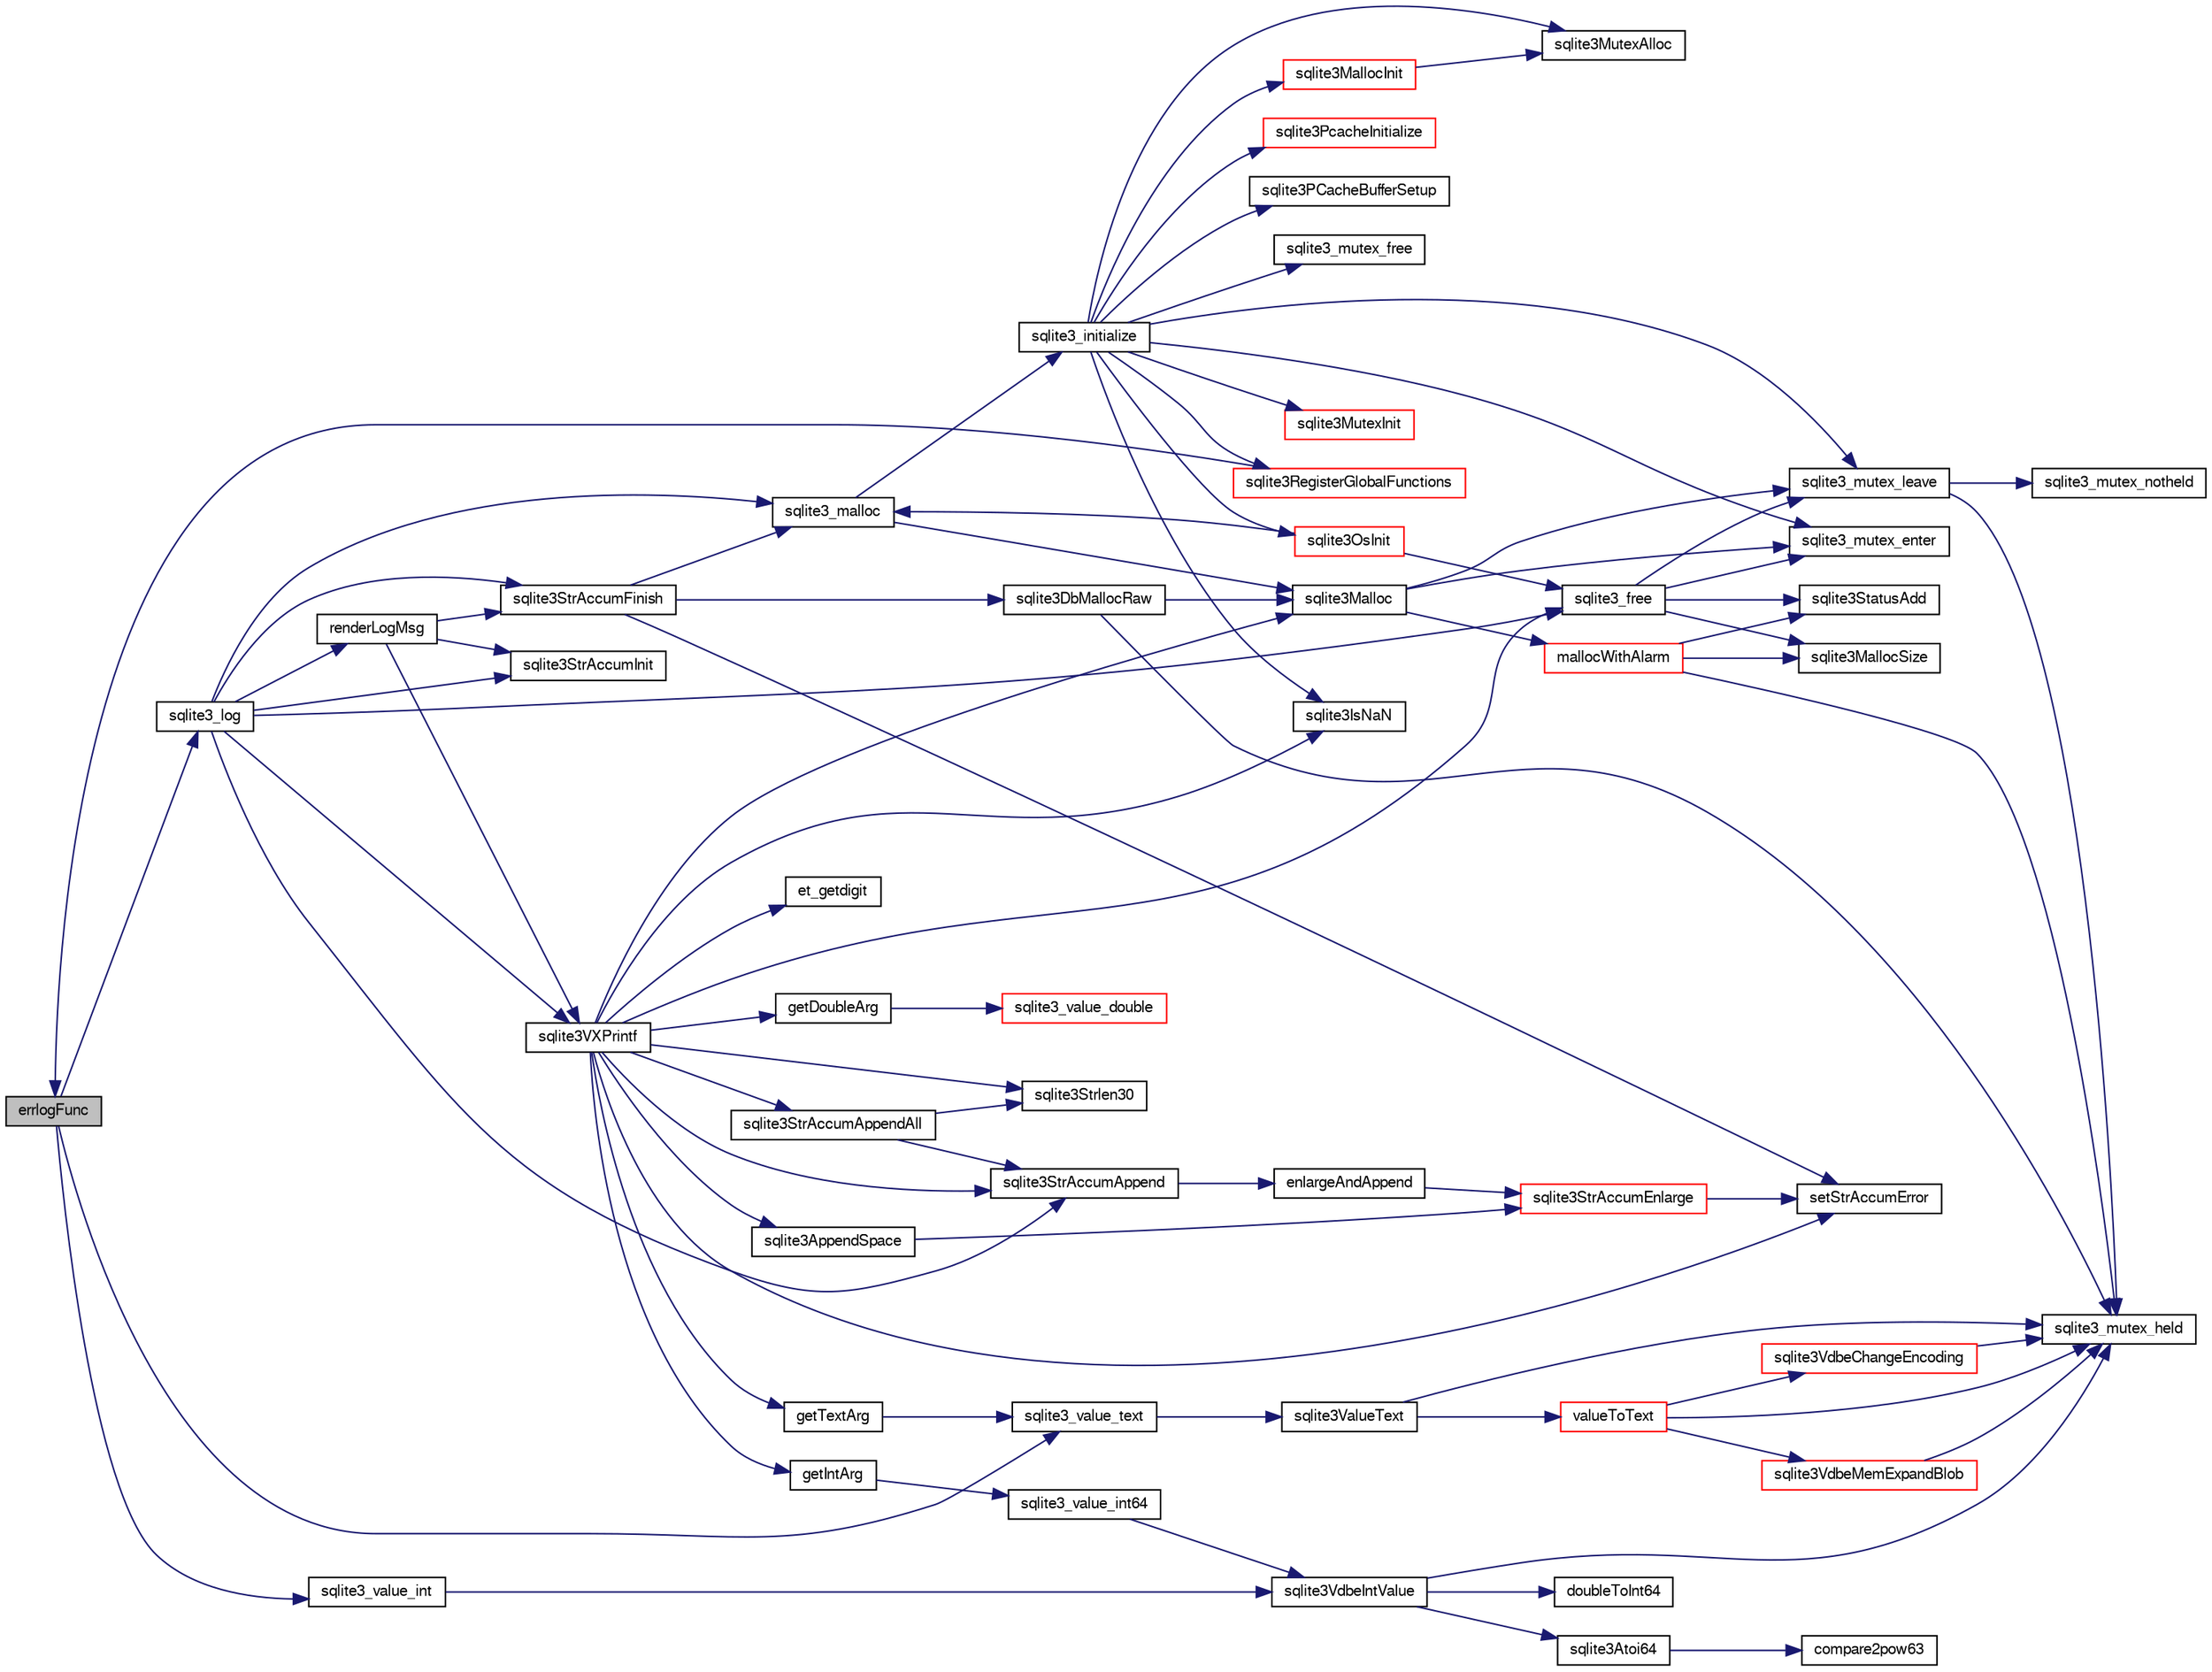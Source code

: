 digraph "errlogFunc"
{
  edge [fontname="FreeSans",fontsize="10",labelfontname="FreeSans",labelfontsize="10"];
  node [fontname="FreeSans",fontsize="10",shape=record];
  rankdir="LR";
  Node93560 [label="errlogFunc",height=0.2,width=0.4,color="black", fillcolor="grey75", style="filled", fontcolor="black"];
  Node93560 -> Node93561 [color="midnightblue",fontsize="10",style="solid",fontname="FreeSans"];
  Node93561 [label="sqlite3_log",height=0.2,width=0.4,color="black", fillcolor="white", style="filled",URL="$sqlite3_8c.html#a298c9699bf9c143662c6b1fec4b2dc3b"];
  Node93561 -> Node93562 [color="midnightblue",fontsize="10",style="solid",fontname="FreeSans"];
  Node93562 [label="renderLogMsg",height=0.2,width=0.4,color="black", fillcolor="white", style="filled",URL="$sqlite3_8c.html#a7a02b43ce0a27bb52085c7f446d115af"];
  Node93562 -> Node93563 [color="midnightblue",fontsize="10",style="solid",fontname="FreeSans"];
  Node93563 [label="sqlite3StrAccumInit",height=0.2,width=0.4,color="black", fillcolor="white", style="filled",URL="$sqlite3_8c.html#aabf95e113b9d54d519cd15a56215f560"];
  Node93562 -> Node93564 [color="midnightblue",fontsize="10",style="solid",fontname="FreeSans"];
  Node93564 [label="sqlite3VXPrintf",height=0.2,width=0.4,color="black", fillcolor="white", style="filled",URL="$sqlite3_8c.html#a63c25806c9bd4a2b76f9a0eb232c6bde"];
  Node93564 -> Node93565 [color="midnightblue",fontsize="10",style="solid",fontname="FreeSans"];
  Node93565 [label="sqlite3StrAccumAppend",height=0.2,width=0.4,color="black", fillcolor="white", style="filled",URL="$sqlite3_8c.html#a56664fa33def33c5a5245b623441d5e0"];
  Node93565 -> Node93566 [color="midnightblue",fontsize="10",style="solid",fontname="FreeSans"];
  Node93566 [label="enlargeAndAppend",height=0.2,width=0.4,color="black", fillcolor="white", style="filled",URL="$sqlite3_8c.html#a25b21e61dc0883d849890eaa8a18088a"];
  Node93566 -> Node93567 [color="midnightblue",fontsize="10",style="solid",fontname="FreeSans"];
  Node93567 [label="sqlite3StrAccumEnlarge",height=0.2,width=0.4,color="red", fillcolor="white", style="filled",URL="$sqlite3_8c.html#a38976500a97c69d65086eeccca82dd96"];
  Node93567 -> Node93568 [color="midnightblue",fontsize="10",style="solid",fontname="FreeSans"];
  Node93568 [label="setStrAccumError",height=0.2,width=0.4,color="black", fillcolor="white", style="filled",URL="$sqlite3_8c.html#a3dc479a1fc8ba1ab8edfe51f8a0b102c"];
  Node93564 -> Node93836 [color="midnightblue",fontsize="10",style="solid",fontname="FreeSans"];
  Node93836 [label="getIntArg",height=0.2,width=0.4,color="black", fillcolor="white", style="filled",URL="$sqlite3_8c.html#abff258963dbd9205fb299851a64c67be"];
  Node93836 -> Node93721 [color="midnightblue",fontsize="10",style="solid",fontname="FreeSans"];
  Node93721 [label="sqlite3_value_int64",height=0.2,width=0.4,color="black", fillcolor="white", style="filled",URL="$sqlite3_8c.html#ab38d8627f4750672e72712df0b709e0d"];
  Node93721 -> Node93709 [color="midnightblue",fontsize="10",style="solid",fontname="FreeSans"];
  Node93709 [label="sqlite3VdbeIntValue",height=0.2,width=0.4,color="black", fillcolor="white", style="filled",URL="$sqlite3_8c.html#a3dc28e3bfdbecf81633c3697a3aacd45"];
  Node93709 -> Node93571 [color="midnightblue",fontsize="10",style="solid",fontname="FreeSans"];
  Node93571 [label="sqlite3_mutex_held",height=0.2,width=0.4,color="black", fillcolor="white", style="filled",URL="$sqlite3_8c.html#acf77da68932b6bc163c5e68547ecc3e7"];
  Node93709 -> Node93710 [color="midnightblue",fontsize="10",style="solid",fontname="FreeSans"];
  Node93710 [label="doubleToInt64",height=0.2,width=0.4,color="black", fillcolor="white", style="filled",URL="$sqlite3_8c.html#a85975c48e5a38f9b8c99b72eb72ebc44"];
  Node93709 -> Node93711 [color="midnightblue",fontsize="10",style="solid",fontname="FreeSans"];
  Node93711 [label="sqlite3Atoi64",height=0.2,width=0.4,color="black", fillcolor="white", style="filled",URL="$sqlite3_8c.html#a5b13083911b3dc0a0b54f43acc686a39"];
  Node93711 -> Node93712 [color="midnightblue",fontsize="10",style="solid",fontname="FreeSans"];
  Node93712 [label="compare2pow63",height=0.2,width=0.4,color="black", fillcolor="white", style="filled",URL="$sqlite3_8c.html#adcbebdd3f570175519922276b83132e0"];
  Node93564 -> Node93583 [color="midnightblue",fontsize="10",style="solid",fontname="FreeSans"];
  Node93583 [label="sqlite3Malloc",height=0.2,width=0.4,color="black", fillcolor="white", style="filled",URL="$sqlite3_8c.html#a361a2eaa846b1885f123abe46f5d8b2b"];
  Node93583 -> Node93577 [color="midnightblue",fontsize="10",style="solid",fontname="FreeSans"];
  Node93577 [label="sqlite3_mutex_enter",height=0.2,width=0.4,color="black", fillcolor="white", style="filled",URL="$sqlite3_8c.html#a1c12cde690bd89f104de5cbad12a6bf5"];
  Node93583 -> Node93584 [color="midnightblue",fontsize="10",style="solid",fontname="FreeSans"];
  Node93584 [label="mallocWithAlarm",height=0.2,width=0.4,color="red", fillcolor="white", style="filled",URL="$sqlite3_8c.html#ab070d5cf8e48ec8a6a43cf025d48598b"];
  Node93584 -> Node93571 [color="midnightblue",fontsize="10",style="solid",fontname="FreeSans"];
  Node93584 -> Node93574 [color="midnightblue",fontsize="10",style="solid",fontname="FreeSans"];
  Node93574 [label="sqlite3MallocSize",height=0.2,width=0.4,color="black", fillcolor="white", style="filled",URL="$sqlite3_8c.html#acf5d2a5f35270bafb050bd2def576955"];
  Node93584 -> Node93578 [color="midnightblue",fontsize="10",style="solid",fontname="FreeSans"];
  Node93578 [label="sqlite3StatusAdd",height=0.2,width=0.4,color="black", fillcolor="white", style="filled",URL="$sqlite3_8c.html#afa029f93586aeab4cc85360905dae9cd"];
  Node93583 -> Node93579 [color="midnightblue",fontsize="10",style="solid",fontname="FreeSans"];
  Node93579 [label="sqlite3_mutex_leave",height=0.2,width=0.4,color="black", fillcolor="white", style="filled",URL="$sqlite3_8c.html#a5838d235601dbd3c1fa993555c6bcc93"];
  Node93579 -> Node93571 [color="midnightblue",fontsize="10",style="solid",fontname="FreeSans"];
  Node93579 -> Node93580 [color="midnightblue",fontsize="10",style="solid",fontname="FreeSans"];
  Node93580 [label="sqlite3_mutex_notheld",height=0.2,width=0.4,color="black", fillcolor="white", style="filled",URL="$sqlite3_8c.html#a83967c837c1c000d3b5adcfaa688f5dc"];
  Node93564 -> Node93568 [color="midnightblue",fontsize="10",style="solid",fontname="FreeSans"];
  Node93564 -> Node93837 [color="midnightblue",fontsize="10",style="solid",fontname="FreeSans"];
  Node93837 [label="getDoubleArg",height=0.2,width=0.4,color="black", fillcolor="white", style="filled",URL="$sqlite3_8c.html#a1cf25120072c85bd261983b24c12c3d9"];
  Node93837 -> Node93725 [color="midnightblue",fontsize="10",style="solid",fontname="FreeSans"];
  Node93725 [label="sqlite3_value_double",height=0.2,width=0.4,color="red", fillcolor="white", style="filled",URL="$sqlite3_8c.html#a3e50c1a2dd484a8b6911c9d163816b88"];
  Node93564 -> Node93730 [color="midnightblue",fontsize="10",style="solid",fontname="FreeSans"];
  Node93730 [label="sqlite3IsNaN",height=0.2,width=0.4,color="black", fillcolor="white", style="filled",URL="$sqlite3_8c.html#aed4d78203877c3486765ccbc7feebb50"];
  Node93564 -> Node93646 [color="midnightblue",fontsize="10",style="solid",fontname="FreeSans"];
  Node93646 [label="sqlite3Strlen30",height=0.2,width=0.4,color="black", fillcolor="white", style="filled",URL="$sqlite3_8c.html#a3dcd80ba41f1a308193dee74857b62a7"];
  Node93564 -> Node93838 [color="midnightblue",fontsize="10",style="solid",fontname="FreeSans"];
  Node93838 [label="et_getdigit",height=0.2,width=0.4,color="black", fillcolor="white", style="filled",URL="$sqlite3_8c.html#a40c5a308749ad07cc2397a53e081bff0"];
  Node93564 -> Node93839 [color="midnightblue",fontsize="10",style="solid",fontname="FreeSans"];
  Node93839 [label="getTextArg",height=0.2,width=0.4,color="black", fillcolor="white", style="filled",URL="$sqlite3_8c.html#afbb41850423ef20071cefaab0431e04d"];
  Node93839 -> Node93652 [color="midnightblue",fontsize="10",style="solid",fontname="FreeSans"];
  Node93652 [label="sqlite3_value_text",height=0.2,width=0.4,color="black", fillcolor="white", style="filled",URL="$sqlite3_8c.html#aef2ace3239e6dd59c74110faa70f8171"];
  Node93652 -> Node93653 [color="midnightblue",fontsize="10",style="solid",fontname="FreeSans"];
  Node93653 [label="sqlite3ValueText",height=0.2,width=0.4,color="black", fillcolor="white", style="filled",URL="$sqlite3_8c.html#ad567a94e52d1adf81f4857fdba00a59b"];
  Node93653 -> Node93571 [color="midnightblue",fontsize="10",style="solid",fontname="FreeSans"];
  Node93653 -> Node93654 [color="midnightblue",fontsize="10",style="solid",fontname="FreeSans"];
  Node93654 [label="valueToText",height=0.2,width=0.4,color="red", fillcolor="white", style="filled",URL="$sqlite3_8c.html#abded1c4848e5c5901949c02af499044c"];
  Node93654 -> Node93571 [color="midnightblue",fontsize="10",style="solid",fontname="FreeSans"];
  Node93654 -> Node93655 [color="midnightblue",fontsize="10",style="solid",fontname="FreeSans"];
  Node93655 [label="sqlite3VdbeMemExpandBlob",height=0.2,width=0.4,color="red", fillcolor="white", style="filled",URL="$sqlite3_8c.html#afa1d06c05f058623f190c05aac4a5c7c"];
  Node93655 -> Node93571 [color="midnightblue",fontsize="10",style="solid",fontname="FreeSans"];
  Node93654 -> Node93662 [color="midnightblue",fontsize="10",style="solid",fontname="FreeSans"];
  Node93662 [label="sqlite3VdbeChangeEncoding",height=0.2,width=0.4,color="red", fillcolor="white", style="filled",URL="$sqlite3_8c.html#aa7cf8e488bf8cf9ec18528f52a40de31"];
  Node93662 -> Node93571 [color="midnightblue",fontsize="10",style="solid",fontname="FreeSans"];
  Node93564 -> Node93840 [color="midnightblue",fontsize="10",style="solid",fontname="FreeSans"];
  Node93840 [label="sqlite3StrAccumAppendAll",height=0.2,width=0.4,color="black", fillcolor="white", style="filled",URL="$sqlite3_8c.html#acaf8f3e4f99a3c3a4a77e9c987547289"];
  Node93840 -> Node93565 [color="midnightblue",fontsize="10",style="solid",fontname="FreeSans"];
  Node93840 -> Node93646 [color="midnightblue",fontsize="10",style="solid",fontname="FreeSans"];
  Node93564 -> Node93841 [color="midnightblue",fontsize="10",style="solid",fontname="FreeSans"];
  Node93841 [label="sqlite3AppendSpace",height=0.2,width=0.4,color="black", fillcolor="white", style="filled",URL="$sqlite3_8c.html#aefd38a5afc0020d4a93855c3ee7c63a8"];
  Node93841 -> Node93567 [color="midnightblue",fontsize="10",style="solid",fontname="FreeSans"];
  Node93564 -> Node93576 [color="midnightblue",fontsize="10",style="solid",fontname="FreeSans"];
  Node93576 [label="sqlite3_free",height=0.2,width=0.4,color="black", fillcolor="white", style="filled",URL="$sqlite3_8c.html#a6552349e36a8a691af5487999ab09519"];
  Node93576 -> Node93577 [color="midnightblue",fontsize="10",style="solid",fontname="FreeSans"];
  Node93576 -> Node93578 [color="midnightblue",fontsize="10",style="solid",fontname="FreeSans"];
  Node93576 -> Node93574 [color="midnightblue",fontsize="10",style="solid",fontname="FreeSans"];
  Node93576 -> Node93579 [color="midnightblue",fontsize="10",style="solid",fontname="FreeSans"];
  Node93562 -> Node93673 [color="midnightblue",fontsize="10",style="solid",fontname="FreeSans"];
  Node93673 [label="sqlite3StrAccumFinish",height=0.2,width=0.4,color="black", fillcolor="white", style="filled",URL="$sqlite3_8c.html#adb7f26b10ac1b847db6f000ef4c2e2ba"];
  Node93673 -> Node93582 [color="midnightblue",fontsize="10",style="solid",fontname="FreeSans"];
  Node93582 [label="sqlite3DbMallocRaw",height=0.2,width=0.4,color="black", fillcolor="white", style="filled",URL="$sqlite3_8c.html#abbe8be0cf7175e11ddc3e2218fad924e"];
  Node93582 -> Node93571 [color="midnightblue",fontsize="10",style="solid",fontname="FreeSans"];
  Node93582 -> Node93583 [color="midnightblue",fontsize="10",style="solid",fontname="FreeSans"];
  Node93673 -> Node93648 [color="midnightblue",fontsize="10",style="solid",fontname="FreeSans"];
  Node93648 [label="sqlite3_malloc",height=0.2,width=0.4,color="black", fillcolor="white", style="filled",URL="$sqlite3_8c.html#ac79dba55fc32b6a840cf5a9769bce7cd"];
  Node93648 -> Node93589 [color="midnightblue",fontsize="10",style="solid",fontname="FreeSans"];
  Node93589 [label="sqlite3_initialize",height=0.2,width=0.4,color="black", fillcolor="white", style="filled",URL="$sqlite3_8c.html#ab0c0ee2d5d4cf8b28e9572296a8861df"];
  Node93589 -> Node93590 [color="midnightblue",fontsize="10",style="solid",fontname="FreeSans"];
  Node93590 [label="sqlite3MutexInit",height=0.2,width=0.4,color="red", fillcolor="white", style="filled",URL="$sqlite3_8c.html#a7906afcdd1cdb3d0007eb932398a1158"];
  Node93589 -> Node93608 [color="midnightblue",fontsize="10",style="solid",fontname="FreeSans"];
  Node93608 [label="sqlite3MutexAlloc",height=0.2,width=0.4,color="black", fillcolor="white", style="filled",URL="$sqlite3_8c.html#a0e3f432ee581f6876b590e7ad7e84e19"];
  Node93589 -> Node93577 [color="midnightblue",fontsize="10",style="solid",fontname="FreeSans"];
  Node93589 -> Node93609 [color="midnightblue",fontsize="10",style="solid",fontname="FreeSans"];
  Node93609 [label="sqlite3MallocInit",height=0.2,width=0.4,color="red", fillcolor="white", style="filled",URL="$sqlite3_8c.html#a9e06f9e7cad0d83ce80ab493c9533552"];
  Node93609 -> Node93608 [color="midnightblue",fontsize="10",style="solid",fontname="FreeSans"];
  Node93589 -> Node93579 [color="midnightblue",fontsize="10",style="solid",fontname="FreeSans"];
  Node93589 -> Node93649 [color="midnightblue",fontsize="10",style="solid",fontname="FreeSans"];
  Node93649 [label="sqlite3RegisterGlobalFunctions",height=0.2,width=0.4,color="red", fillcolor="white", style="filled",URL="$sqlite3_8c.html#a9f75bd111010f29e1b8d74344473c4ec"];
  Node93649 -> Node93560 [color="midnightblue",fontsize="10",style="solid",fontname="FreeSans"];
  Node93589 -> Node93829 [color="midnightblue",fontsize="10",style="solid",fontname="FreeSans"];
  Node93829 [label="sqlite3PcacheInitialize",height=0.2,width=0.4,color="red", fillcolor="white", style="filled",URL="$sqlite3_8c.html#a2902c61ddc88bea002c4d69fe4052b1f"];
  Node93589 -> Node93830 [color="midnightblue",fontsize="10",style="solid",fontname="FreeSans"];
  Node93830 [label="sqlite3OsInit",height=0.2,width=0.4,color="red", fillcolor="white", style="filled",URL="$sqlite3_8c.html#afeaa886fe1ca086a30fd278b1d069762"];
  Node93830 -> Node93648 [color="midnightblue",fontsize="10",style="solid",fontname="FreeSans"];
  Node93830 -> Node93576 [color="midnightblue",fontsize="10",style="solid",fontname="FreeSans"];
  Node93589 -> Node93834 [color="midnightblue",fontsize="10",style="solid",fontname="FreeSans"];
  Node93834 [label="sqlite3PCacheBufferSetup",height=0.2,width=0.4,color="black", fillcolor="white", style="filled",URL="$sqlite3_8c.html#ad18a1eebefdfbc4254f473f7b0101937"];
  Node93589 -> Node93835 [color="midnightblue",fontsize="10",style="solid",fontname="FreeSans"];
  Node93835 [label="sqlite3_mutex_free",height=0.2,width=0.4,color="black", fillcolor="white", style="filled",URL="$sqlite3_8c.html#a2db2e72e08f6873afa9c61b0ec726fec"];
  Node93589 -> Node93730 [color="midnightblue",fontsize="10",style="solid",fontname="FreeSans"];
  Node93648 -> Node93583 [color="midnightblue",fontsize="10",style="solid",fontname="FreeSans"];
  Node93673 -> Node93568 [color="midnightblue",fontsize="10",style="solid",fontname="FreeSans"];
  Node93561 -> Node93563 [color="midnightblue",fontsize="10",style="solid",fontname="FreeSans"];
  Node93561 -> Node93564 [color="midnightblue",fontsize="10",style="solid",fontname="FreeSans"];
  Node93561 -> Node93673 [color="midnightblue",fontsize="10",style="solid",fontname="FreeSans"];
  Node93561 -> Node93648 [color="midnightblue",fontsize="10",style="solid",fontname="FreeSans"];
  Node93561 -> Node93576 [color="midnightblue",fontsize="10",style="solid",fontname="FreeSans"];
  Node93561 -> Node93565 [color="midnightblue",fontsize="10",style="solid",fontname="FreeSans"];
  Node93560 -> Node93708 [color="midnightblue",fontsize="10",style="solid",fontname="FreeSans"];
  Node93708 [label="sqlite3_value_int",height=0.2,width=0.4,color="black", fillcolor="white", style="filled",URL="$sqlite3_8c.html#a5c6adf98772a341f3df5ccd5ff003245"];
  Node93708 -> Node93709 [color="midnightblue",fontsize="10",style="solid",fontname="FreeSans"];
  Node93560 -> Node93652 [color="midnightblue",fontsize="10",style="solid",fontname="FreeSans"];
}
